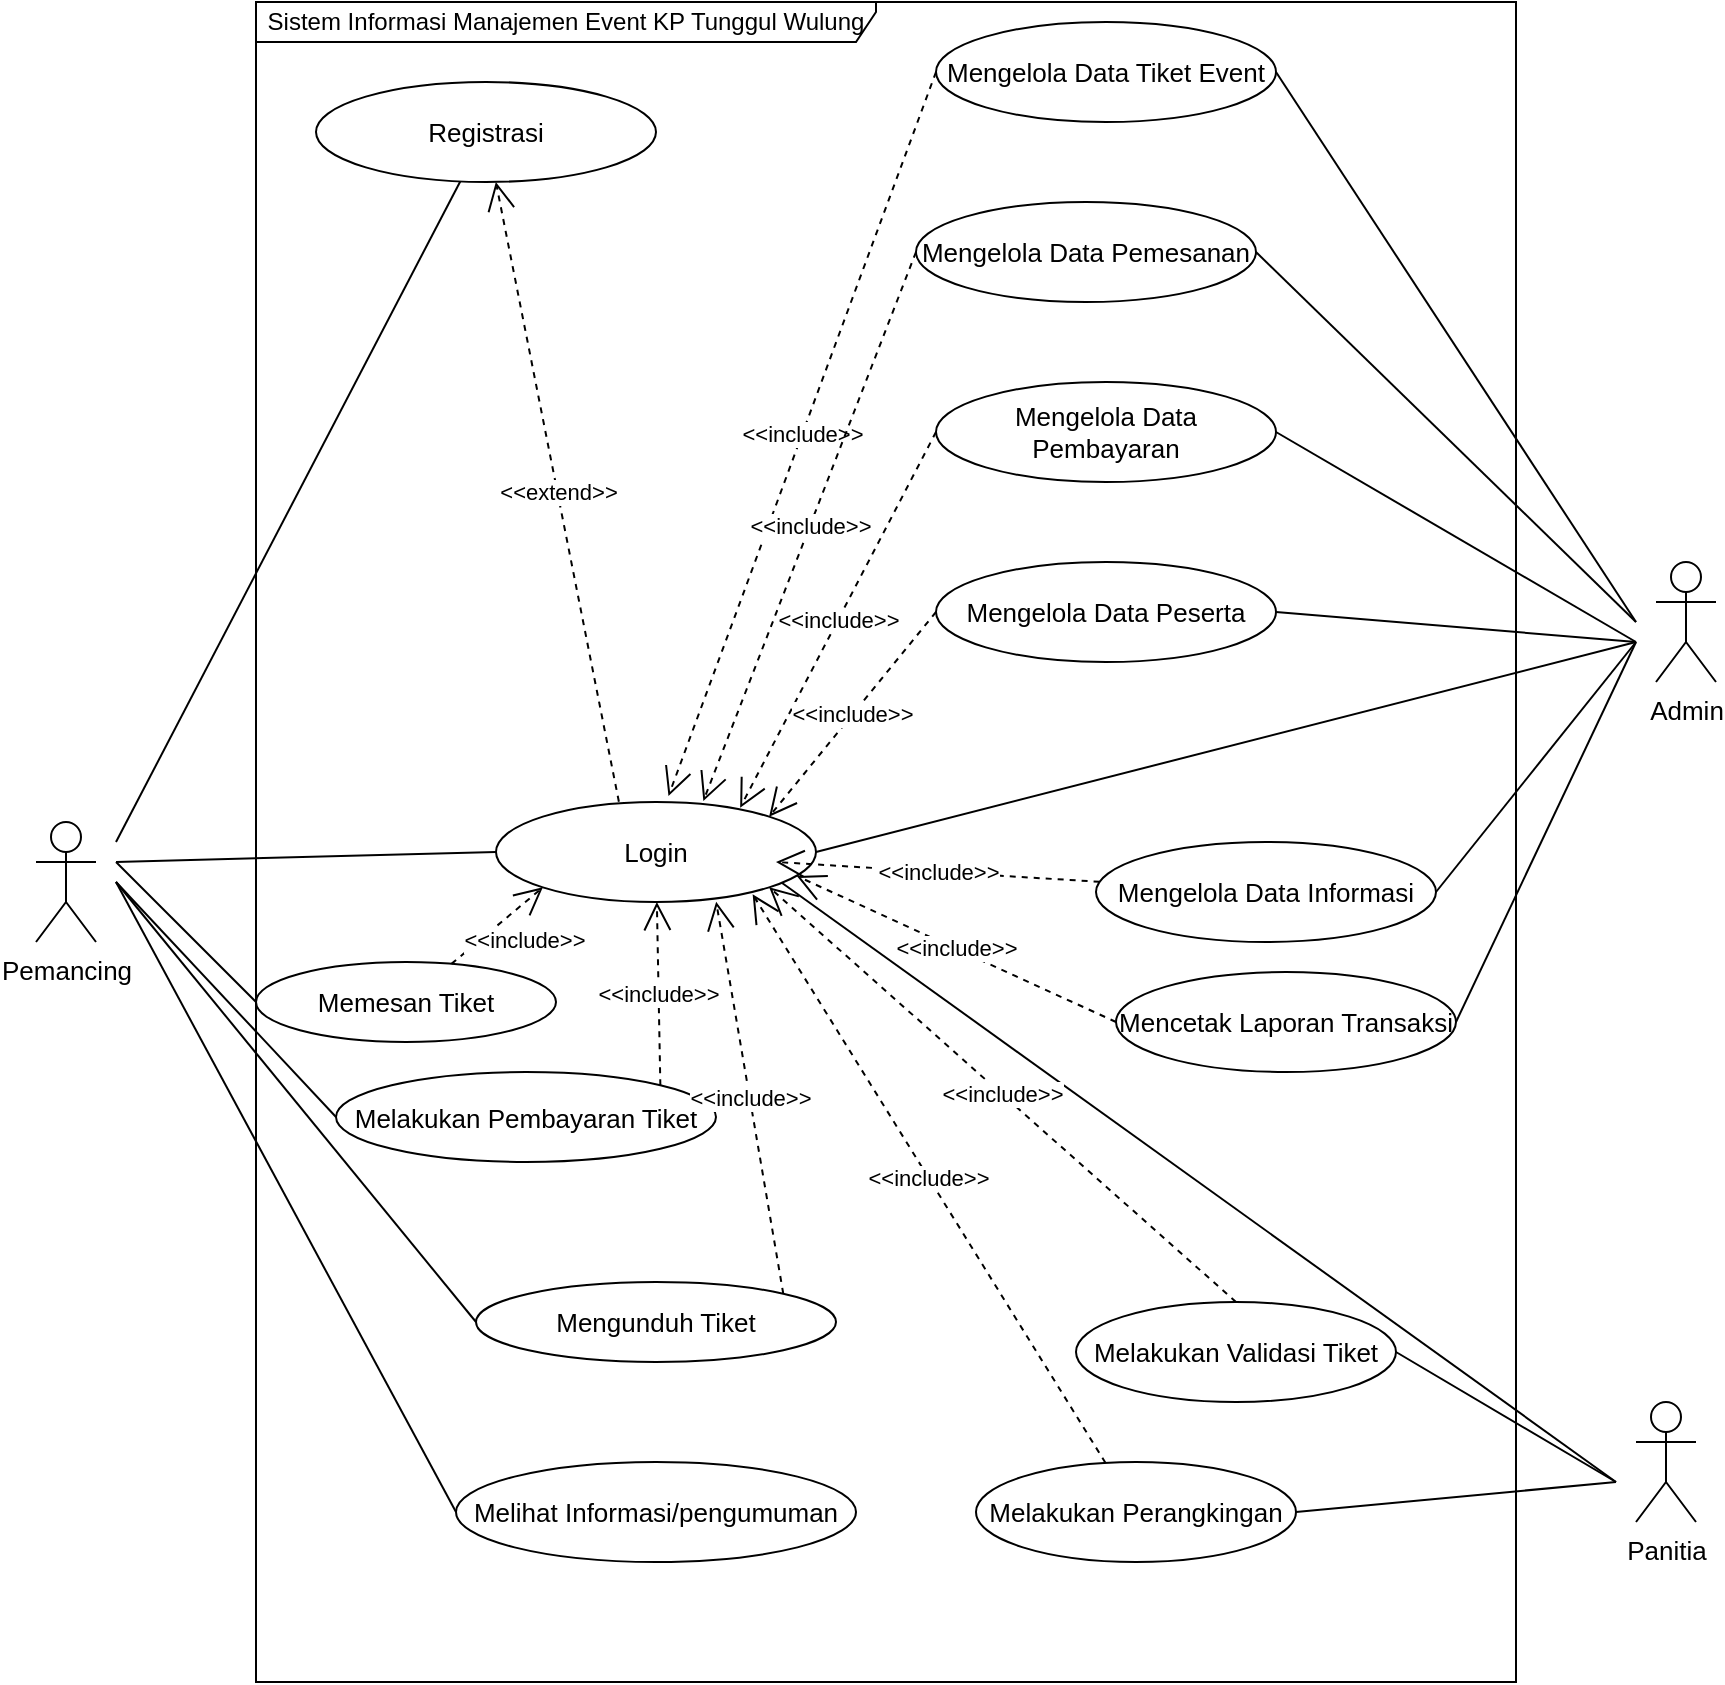 <mxfile version="16.1.2" type="device"><diagram id="PHepRI5Y3UEGlavu0Na3" name="Page-1"><mxGraphModel dx="1578" dy="945" grid="1" gridSize="10" guides="1" tooltips="1" connect="1" arrows="1" fold="1" page="1" pageScale="1" pageWidth="1200" pageHeight="1920" math="0" shadow="0"><root><mxCell id="0"/><mxCell id="1" parent="0"/><mxCell id="Fl5dWq_y6sZqm58iHpKC-1" value="Sistem Informasi Manajemen Event KP Tunggul Wulung" style="shape=umlFrame;whiteSpace=wrap;html=1;width=310;height=20;" vertex="1" parent="1"><mxGeometry x="410" y="270" width="630" height="840" as="geometry"/></mxCell><mxCell id="Fl5dWq_y6sZqm58iHpKC-2" value="&lt;font style=&quot;font-size: 13px&quot;&gt;Pemancing&lt;/font&gt;" style="shape=umlActor;verticalLabelPosition=bottom;verticalAlign=top;html=1;" vertex="1" parent="1"><mxGeometry x="300" y="680" width="30" height="60" as="geometry"/></mxCell><mxCell id="Fl5dWq_y6sZqm58iHpKC-3" value="&lt;font style=&quot;font-size: 13px&quot;&gt;Panitia&lt;/font&gt;" style="shape=umlActor;verticalLabelPosition=bottom;verticalAlign=top;html=1;" vertex="1" parent="1"><mxGeometry x="1100" y="970" width="30" height="60" as="geometry"/></mxCell><mxCell id="Fl5dWq_y6sZqm58iHpKC-4" value="&lt;font style=&quot;font-size: 13px&quot;&gt;Admin&lt;/font&gt;" style="shape=umlActor;verticalLabelPosition=bottom;verticalAlign=top;html=1;" vertex="1" parent="1"><mxGeometry x="1110" y="550" width="30" height="60" as="geometry"/></mxCell><mxCell id="Fl5dWq_y6sZqm58iHpKC-6" value="&lt;font style=&quot;font-size: 13px&quot;&gt;Registrasi&lt;/font&gt;" style="ellipse;whiteSpace=wrap;html=1;" vertex="1" parent="1"><mxGeometry x="440" y="310" width="170" height="50" as="geometry"/></mxCell><mxCell id="Fl5dWq_y6sZqm58iHpKC-7" value="&lt;span style=&quot;font-size: 13px&quot;&gt;Login&lt;/span&gt;" style="ellipse;whiteSpace=wrap;html=1;" vertex="1" parent="1"><mxGeometry x="530" y="670" width="160" height="50" as="geometry"/></mxCell><mxCell id="Fl5dWq_y6sZqm58iHpKC-8" value="&lt;font style=&quot;font-size: 13px&quot;&gt;Memesan Tiket&lt;/font&gt;" style="ellipse;whiteSpace=wrap;html=1;" vertex="1" parent="1"><mxGeometry x="410" y="750" width="150" height="40" as="geometry"/></mxCell><mxCell id="Fl5dWq_y6sZqm58iHpKC-9" value="&lt;font style=&quot;font-size: 13px&quot;&gt;Melakukan Pembayaran Tiket&lt;/font&gt;" style="ellipse;whiteSpace=wrap;html=1;" vertex="1" parent="1"><mxGeometry x="450" y="805" width="190" height="45" as="geometry"/></mxCell><mxCell id="Fl5dWq_y6sZqm58iHpKC-10" value="&lt;font style=&quot;font-size: 13px&quot;&gt;Mengunduh Tiket&lt;/font&gt;" style="ellipse;whiteSpace=wrap;html=1;" vertex="1" parent="1"><mxGeometry x="520" y="910" width="180" height="40" as="geometry"/></mxCell><mxCell id="Fl5dWq_y6sZqm58iHpKC-11" value="&lt;font style=&quot;font-size: 13px&quot;&gt;Melihat Informasi/pengumuman&lt;/font&gt;" style="ellipse;whiteSpace=wrap;html=1;" vertex="1" parent="1"><mxGeometry x="510" y="1000" width="200" height="50" as="geometry"/></mxCell><mxCell id="Fl5dWq_y6sZqm58iHpKC-12" value="&lt;font style=&quot;font-size: 13px&quot;&gt;Mengelola Data Tiket Event&lt;/font&gt;" style="ellipse;whiteSpace=wrap;html=1;" vertex="1" parent="1"><mxGeometry x="750" y="280" width="170" height="50" as="geometry"/></mxCell><mxCell id="Fl5dWq_y6sZqm58iHpKC-14" value="&lt;font style=&quot;font-size: 13px&quot;&gt;Mengelola Data Pemesanan&lt;/font&gt;" style="ellipse;whiteSpace=wrap;html=1;" vertex="1" parent="1"><mxGeometry x="740" y="370" width="170" height="50" as="geometry"/></mxCell><mxCell id="Fl5dWq_y6sZqm58iHpKC-15" value="&lt;font style=&quot;font-size: 13px&quot;&gt;Mengelola Data Pembayaran&lt;/font&gt;" style="ellipse;whiteSpace=wrap;html=1;" vertex="1" parent="1"><mxGeometry x="750" y="460" width="170" height="50" as="geometry"/></mxCell><mxCell id="Fl5dWq_y6sZqm58iHpKC-16" value="&lt;font style=&quot;font-size: 13px&quot;&gt;Mengelola Data Peserta&lt;/font&gt;" style="ellipse;whiteSpace=wrap;html=1;" vertex="1" parent="1"><mxGeometry x="750" y="550" width="170" height="50" as="geometry"/></mxCell><mxCell id="Fl5dWq_y6sZqm58iHpKC-18" value="&lt;font style=&quot;font-size: 13px&quot;&gt;Mencetak Laporan Transaksi&lt;/font&gt;" style="ellipse;whiteSpace=wrap;html=1;" vertex="1" parent="1"><mxGeometry x="840" y="755" width="170" height="50" as="geometry"/></mxCell><mxCell id="Fl5dWq_y6sZqm58iHpKC-19" value="&lt;font style=&quot;font-size: 13px&quot;&gt;Mengelola Data Informasi&lt;/font&gt;" style="ellipse;whiteSpace=wrap;html=1;" vertex="1" parent="1"><mxGeometry x="830" y="690" width="170" height="50" as="geometry"/></mxCell><mxCell id="Fl5dWq_y6sZqm58iHpKC-21" style="edgeStyle=orthogonalEdgeStyle;rounded=0;orthogonalLoop=1;jettySize=auto;html=1;exitX=0.5;exitY=1;exitDx=0;exitDy=0;" edge="1" parent="1" source="Fl5dWq_y6sZqm58iHpKC-14" target="Fl5dWq_y6sZqm58iHpKC-14"><mxGeometry relative="1" as="geometry"/></mxCell><mxCell id="Fl5dWq_y6sZqm58iHpKC-23" value="&lt;font style=&quot;font-size: 13px&quot;&gt;Melakukan Validasi Tiket&lt;/font&gt;" style="ellipse;whiteSpace=wrap;html=1;" vertex="1" parent="1"><mxGeometry x="820" y="920" width="160" height="50" as="geometry"/></mxCell><mxCell id="Fl5dWq_y6sZqm58iHpKC-24" value="&lt;font style=&quot;font-size: 13px&quot;&gt;Melakukan Perangkingan&lt;/font&gt;" style="ellipse;whiteSpace=wrap;html=1;" vertex="1" parent="1"><mxGeometry x="770" y="1000" width="160" height="50" as="geometry"/></mxCell><mxCell id="Fl5dWq_y6sZqm58iHpKC-25" value="" style="endArrow=none;html=1;rounded=0;" edge="1" parent="1" target="Fl5dWq_y6sZqm58iHpKC-6"><mxGeometry width="50" height="50" relative="1" as="geometry"><mxPoint x="340" y="690" as="sourcePoint"/><mxPoint x="860" y="690" as="targetPoint"/></mxGeometry></mxCell><mxCell id="Fl5dWq_y6sZqm58iHpKC-26" value="" style="endArrow=none;html=1;rounded=0;entryX=0;entryY=0.5;entryDx=0;entryDy=0;" edge="1" parent="1" target="Fl5dWq_y6sZqm58iHpKC-7"><mxGeometry width="50" height="50" relative="1" as="geometry"><mxPoint x="340" y="700" as="sourcePoint"/><mxPoint x="890" y="670" as="targetPoint"/></mxGeometry></mxCell><mxCell id="Fl5dWq_y6sZqm58iHpKC-27" value="" style="endArrow=none;html=1;rounded=0;entryX=0;entryY=0.5;entryDx=0;entryDy=0;" edge="1" parent="1" target="Fl5dWq_y6sZqm58iHpKC-8"><mxGeometry width="50" height="50" relative="1" as="geometry"><mxPoint x="340" y="700" as="sourcePoint"/><mxPoint x="890" y="670" as="targetPoint"/></mxGeometry></mxCell><mxCell id="Fl5dWq_y6sZqm58iHpKC-28" value="" style="endArrow=none;html=1;rounded=0;entryX=0;entryY=0.5;entryDx=0;entryDy=0;" edge="1" parent="1" target="Fl5dWq_y6sZqm58iHpKC-9"><mxGeometry width="50" height="50" relative="1" as="geometry"><mxPoint x="340" y="710" as="sourcePoint"/><mxPoint x="890" y="810" as="targetPoint"/></mxGeometry></mxCell><mxCell id="Fl5dWq_y6sZqm58iHpKC-29" value="" style="endArrow=none;html=1;rounded=0;exitX=0;exitY=0.5;exitDx=0;exitDy=0;" edge="1" parent="1" source="Fl5dWq_y6sZqm58iHpKC-10"><mxGeometry width="50" height="50" relative="1" as="geometry"><mxPoint x="840" y="860" as="sourcePoint"/><mxPoint x="340" y="710" as="targetPoint"/></mxGeometry></mxCell><mxCell id="Fl5dWq_y6sZqm58iHpKC-30" value="" style="endArrow=none;html=1;rounded=0;exitX=0;exitY=0.5;exitDx=0;exitDy=0;" edge="1" parent="1" source="Fl5dWq_y6sZqm58iHpKC-11"><mxGeometry width="50" height="50" relative="1" as="geometry"><mxPoint x="450" y="920" as="sourcePoint"/><mxPoint x="340" y="710" as="targetPoint"/></mxGeometry></mxCell><mxCell id="Fl5dWq_y6sZqm58iHpKC-31" value="" style="endArrow=none;html=1;rounded=0;exitX=1;exitY=0.5;exitDx=0;exitDy=0;" edge="1" parent="1" source="Fl5dWq_y6sZqm58iHpKC-7"><mxGeometry width="50" height="50" relative="1" as="geometry"><mxPoint x="770" y="630" as="sourcePoint"/><mxPoint x="1100" y="590" as="targetPoint"/></mxGeometry></mxCell><mxCell id="Fl5dWq_y6sZqm58iHpKC-32" value="" style="endArrow=none;html=1;rounded=0;exitX=1;exitY=0.5;exitDx=0;exitDy=0;" edge="1" parent="1" source="Fl5dWq_y6sZqm58iHpKC-16"><mxGeometry width="50" height="50" relative="1" as="geometry"><mxPoint x="770" y="630" as="sourcePoint"/><mxPoint x="1100" y="590" as="targetPoint"/></mxGeometry></mxCell><mxCell id="Fl5dWq_y6sZqm58iHpKC-33" value="" style="endArrow=none;html=1;rounded=0;exitX=1;exitY=0.5;exitDx=0;exitDy=0;" edge="1" parent="1" source="Fl5dWq_y6sZqm58iHpKC-15"><mxGeometry width="50" height="50" relative="1" as="geometry"><mxPoint x="770" y="630" as="sourcePoint"/><mxPoint x="1100" y="590" as="targetPoint"/></mxGeometry></mxCell><mxCell id="Fl5dWq_y6sZqm58iHpKC-34" value="" style="endArrow=none;html=1;rounded=0;entryX=1;entryY=0.5;entryDx=0;entryDy=0;" edge="1" parent="1" target="Fl5dWq_y6sZqm58iHpKC-14"><mxGeometry width="50" height="50" relative="1" as="geometry"><mxPoint x="1100" y="580" as="sourcePoint"/><mxPoint x="820" y="580" as="targetPoint"/></mxGeometry></mxCell><mxCell id="Fl5dWq_y6sZqm58iHpKC-35" value="" style="endArrow=none;html=1;rounded=0;entryX=1;entryY=0.5;entryDx=0;entryDy=0;" edge="1" parent="1" target="Fl5dWq_y6sZqm58iHpKC-12"><mxGeometry width="50" height="50" relative="1" as="geometry"><mxPoint x="1100" y="580" as="sourcePoint"/><mxPoint x="820" y="580" as="targetPoint"/></mxGeometry></mxCell><mxCell id="Fl5dWq_y6sZqm58iHpKC-36" value="" style="endArrow=none;html=1;rounded=0;exitX=1;exitY=0.5;exitDx=0;exitDy=0;" edge="1" parent="1" source="Fl5dWq_y6sZqm58iHpKC-19"><mxGeometry width="50" height="50" relative="1" as="geometry"><mxPoint x="770" y="770" as="sourcePoint"/><mxPoint x="1100" y="590" as="targetPoint"/></mxGeometry></mxCell><mxCell id="Fl5dWq_y6sZqm58iHpKC-37" value="" style="endArrow=none;html=1;rounded=0;exitX=1;exitY=0.5;exitDx=0;exitDy=0;" edge="1" parent="1" source="Fl5dWq_y6sZqm58iHpKC-18"><mxGeometry width="50" height="50" relative="1" as="geometry"><mxPoint x="770" y="770" as="sourcePoint"/><mxPoint x="1100" y="590" as="targetPoint"/></mxGeometry></mxCell><mxCell id="Fl5dWq_y6sZqm58iHpKC-38" value="" style="endArrow=none;html=1;rounded=0;entryX=0.893;entryY=0.807;entryDx=0;entryDy=0;entryPerimeter=0;" edge="1" parent="1" target="Fl5dWq_y6sZqm58iHpKC-7"><mxGeometry width="50" height="50" relative="1" as="geometry"><mxPoint x="1090" y="1010" as="sourcePoint"/><mxPoint x="820" y="720" as="targetPoint"/></mxGeometry></mxCell><mxCell id="Fl5dWq_y6sZqm58iHpKC-39" value="" style="endArrow=none;html=1;rounded=0;exitX=1;exitY=0.5;exitDx=0;exitDy=0;" edge="1" parent="1" source="Fl5dWq_y6sZqm58iHpKC-23"><mxGeometry width="50" height="50" relative="1" as="geometry"><mxPoint x="770" y="920" as="sourcePoint"/><mxPoint x="1090" y="1010" as="targetPoint"/></mxGeometry></mxCell><mxCell id="Fl5dWq_y6sZqm58iHpKC-40" value="" style="endArrow=none;html=1;rounded=0;exitX=1;exitY=0.5;exitDx=0;exitDy=0;" edge="1" parent="1" source="Fl5dWq_y6sZqm58iHpKC-24"><mxGeometry width="50" height="50" relative="1" as="geometry"><mxPoint x="770" y="920" as="sourcePoint"/><mxPoint x="1090" y="1010" as="targetPoint"/></mxGeometry></mxCell><mxCell id="Fl5dWq_y6sZqm58iHpKC-41" value="&amp;lt;&amp;lt;extend&amp;gt;&amp;gt;" style="endArrow=open;endSize=12;dashed=1;html=1;rounded=0;exitX=0.384;exitY=-0.003;exitDx=0;exitDy=0;exitPerimeter=0;" edge="1" parent="1" source="Fl5dWq_y6sZqm58iHpKC-7" target="Fl5dWq_y6sZqm58iHpKC-6"><mxGeometry width="160" relative="1" as="geometry"><mxPoint x="710" y="610" as="sourcePoint"/><mxPoint x="870" y="610" as="targetPoint"/></mxGeometry></mxCell><mxCell id="Fl5dWq_y6sZqm58iHpKC-42" value="&amp;lt;&amp;lt;include&amp;gt;&amp;gt;" style="endArrow=open;endSize=12;dashed=1;html=1;rounded=0;entryX=0.539;entryY=-0.06;entryDx=0;entryDy=0;entryPerimeter=0;exitX=0;exitY=0.5;exitDx=0;exitDy=0;" edge="1" parent="1" source="Fl5dWq_y6sZqm58iHpKC-12" target="Fl5dWq_y6sZqm58iHpKC-7"><mxGeometry width="160" relative="1" as="geometry"><mxPoint x="410" y="570" as="sourcePoint"/><mxPoint x="570" y="570" as="targetPoint"/></mxGeometry></mxCell><mxCell id="Fl5dWq_y6sZqm58iHpKC-43" value="&amp;lt;&amp;lt;include&amp;gt;&amp;gt;" style="endArrow=open;endSize=12;dashed=1;html=1;rounded=0;entryX=0.648;entryY=-0.01;entryDx=0;entryDy=0;entryPerimeter=0;exitX=0;exitY=0.5;exitDx=0;exitDy=0;" edge="1" parent="1" source="Fl5dWq_y6sZqm58iHpKC-14" target="Fl5dWq_y6sZqm58iHpKC-7"><mxGeometry width="160" relative="1" as="geometry"><mxPoint x="410" y="570" as="sourcePoint"/><mxPoint x="570" y="570" as="targetPoint"/></mxGeometry></mxCell><mxCell id="Fl5dWq_y6sZqm58iHpKC-44" value="&amp;lt;&amp;lt;include&amp;gt;&amp;gt;" style="endArrow=open;endSize=12;dashed=1;html=1;rounded=0;exitX=0;exitY=0.5;exitDx=0;exitDy=0;entryX=0.763;entryY=0.057;entryDx=0;entryDy=0;entryPerimeter=0;" edge="1" parent="1" source="Fl5dWq_y6sZqm58iHpKC-15" target="Fl5dWq_y6sZqm58iHpKC-7"><mxGeometry width="160" relative="1" as="geometry"><mxPoint x="390" y="550" as="sourcePoint"/><mxPoint x="550" y="550" as="targetPoint"/></mxGeometry></mxCell><mxCell id="Fl5dWq_y6sZqm58iHpKC-45" value="&amp;lt;&amp;lt;include&amp;gt;&amp;gt;" style="endArrow=open;endSize=12;dashed=1;html=1;rounded=0;exitX=0;exitY=0.5;exitDx=0;exitDy=0;entryX=1;entryY=0;entryDx=0;entryDy=0;" edge="1" parent="1" source="Fl5dWq_y6sZqm58iHpKC-16" target="Fl5dWq_y6sZqm58iHpKC-7"><mxGeometry width="160" relative="1" as="geometry"><mxPoint x="390" y="720" as="sourcePoint"/><mxPoint x="550" y="720" as="targetPoint"/></mxGeometry></mxCell><mxCell id="Fl5dWq_y6sZqm58iHpKC-46" value="&amp;lt;&amp;lt;include&amp;gt;&amp;gt;" style="endArrow=open;endSize=12;dashed=1;html=1;rounded=0;" edge="1" parent="1" source="Fl5dWq_y6sZqm58iHpKC-19"><mxGeometry width="160" relative="1" as="geometry"><mxPoint x="600" y="630" as="sourcePoint"/><mxPoint x="670" y="700" as="targetPoint"/></mxGeometry></mxCell><mxCell id="Fl5dWq_y6sZqm58iHpKC-47" value="&amp;lt;&amp;lt;include&amp;gt;&amp;gt;" style="endArrow=open;endSize=12;dashed=1;html=1;rounded=0;exitX=0;exitY=0.5;exitDx=0;exitDy=0;entryX=0.94;entryY=0.74;entryDx=0;entryDy=0;entryPerimeter=0;" edge="1" parent="1" source="Fl5dWq_y6sZqm58iHpKC-18" target="Fl5dWq_y6sZqm58iHpKC-7"><mxGeometry width="160" relative="1" as="geometry"><mxPoint x="600" y="630" as="sourcePoint"/><mxPoint x="760" y="630" as="targetPoint"/></mxGeometry></mxCell><mxCell id="Fl5dWq_y6sZqm58iHpKC-48" value="&amp;lt;&amp;lt;include&amp;gt;&amp;gt;" style="endArrow=open;endSize=12;dashed=1;html=1;rounded=0;exitX=0.5;exitY=0;exitDx=0;exitDy=0;entryX=1;entryY=1;entryDx=0;entryDy=0;" edge="1" parent="1" source="Fl5dWq_y6sZqm58iHpKC-23" target="Fl5dWq_y6sZqm58iHpKC-7"><mxGeometry width="160" relative="1" as="geometry"><mxPoint x="600" y="880" as="sourcePoint"/><mxPoint x="640" y="710" as="targetPoint"/></mxGeometry></mxCell><mxCell id="Fl5dWq_y6sZqm58iHpKC-49" value="&amp;lt;&amp;lt;include&amp;gt;&amp;gt;" style="endArrow=open;endSize=12;dashed=1;html=1;rounded=0;entryX=0.802;entryY=0.923;entryDx=0;entryDy=0;entryPerimeter=0;" edge="1" parent="1" source="Fl5dWq_y6sZqm58iHpKC-24" target="Fl5dWq_y6sZqm58iHpKC-7"><mxGeometry width="160" relative="1" as="geometry"><mxPoint x="857.32" y="1023.65" as="sourcePoint"/><mxPoint x="660" y="710" as="targetPoint"/></mxGeometry></mxCell><mxCell id="Fl5dWq_y6sZqm58iHpKC-50" value="&amp;lt;&amp;lt;include&amp;gt;&amp;gt;" style="endArrow=open;endSize=12;dashed=1;html=1;rounded=0;entryX=0;entryY=1;entryDx=0;entryDy=0;" edge="1" parent="1" source="Fl5dWq_y6sZqm58iHpKC-8" target="Fl5dWq_y6sZqm58iHpKC-7"><mxGeometry x="0.18" y="-14" width="160" relative="1" as="geometry"><mxPoint x="580" y="930" as="sourcePoint"/><mxPoint x="740" y="930" as="targetPoint"/><mxPoint as="offset"/></mxGeometry></mxCell><mxCell id="Fl5dWq_y6sZqm58iHpKC-51" value="&amp;lt;&amp;lt;include&amp;gt;&amp;gt;" style="endArrow=open;endSize=12;dashed=1;html=1;rounded=0;exitX=1;exitY=0;exitDx=0;exitDy=0;" edge="1" parent="1" source="Fl5dWq_y6sZqm58iHpKC-9" target="Fl5dWq_y6sZqm58iHpKC-7"><mxGeometry width="160" relative="1" as="geometry"><mxPoint x="580" y="930" as="sourcePoint"/><mxPoint x="740" y="930" as="targetPoint"/></mxGeometry></mxCell><mxCell id="Fl5dWq_y6sZqm58iHpKC-52" value="&amp;lt;&amp;lt;include&amp;gt;&amp;gt;" style="endArrow=open;endSize=12;dashed=1;html=1;rounded=0;entryX=0.688;entryY=0.997;entryDx=0;entryDy=0;entryPerimeter=0;exitX=1;exitY=0;exitDx=0;exitDy=0;" edge="1" parent="1" source="Fl5dWq_y6sZqm58iHpKC-10" target="Fl5dWq_y6sZqm58iHpKC-7"><mxGeometry width="160" relative="1" as="geometry"><mxPoint x="580" y="930" as="sourcePoint"/><mxPoint x="740" y="930" as="targetPoint"/></mxGeometry></mxCell></root></mxGraphModel></diagram></mxfile>